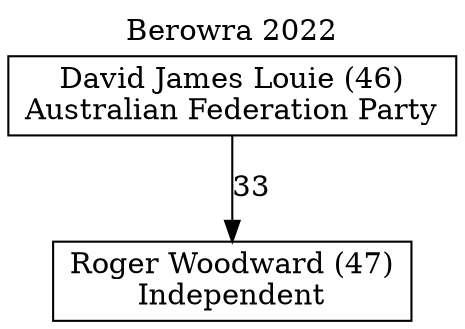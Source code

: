 // House preference flow
digraph "Roger Woodward (47)_Berowra_2022" {
	graph [label="Berowra 2022" labelloc=t mclimit=10]
	node [shape=box]
	"Roger Woodward (47)" [label="Roger Woodward (47)
Independent"]
	"David James Louie (46)" [label="David James Louie (46)
Australian Federation Party"]
	"David James Louie (46)" -> "Roger Woodward (47)" [label=33]
}
